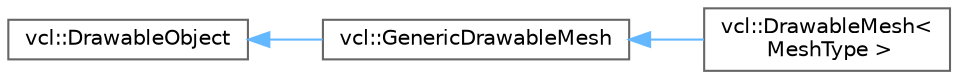 digraph "Graphical Class Hierarchy"
{
 // LATEX_PDF_SIZE
  bgcolor="transparent";
  edge [fontname=Helvetica,fontsize=10,labelfontname=Helvetica,labelfontsize=10];
  node [fontname=Helvetica,fontsize=10,shape=box,height=0.2,width=0.4];
  rankdir="LR";
  Node0 [label="vcl::DrawableObject",height=0.2,width=0.4,color="grey40", fillcolor="white", style="filled",URL="$classvcl_1_1DrawableObject.html",tooltip=" "];
  Node0 -> Node1 [dir="back",color="steelblue1",style="solid"];
  Node1 [label="vcl::GenericDrawableMesh",height=0.2,width=0.4,color="grey40", fillcolor="white", style="filled",URL="$classvcl_1_1GenericDrawableMesh.html",tooltip=" "];
  Node1 -> Node2 [dir="back",color="steelblue1",style="solid"];
  Node2 [label="vcl::DrawableMesh\<\l MeshType \>",height=0.2,width=0.4,color="grey40", fillcolor="white", style="filled",URL="$classvcl_1_1DrawableMesh.html",tooltip=" "];
}
